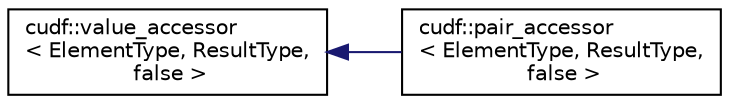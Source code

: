 digraph "Graphical Class Hierarchy"
{
 // LATEX_PDF_SIZE
  edge [fontname="Helvetica",fontsize="10",labelfontname="Helvetica",labelfontsize="10"];
  node [fontname="Helvetica",fontsize="10",shape=record];
  rankdir="LR";
  Node0 [label="cudf::value_accessor\l\< ElementType, ResultType,\l false \>",height=0.2,width=0.4,color="black", fillcolor="white", style="filled",URL="$structcudf_1_1value__accessor_3_01ElementType_00_01ResultType_00_01false_01_4.html",tooltip=" "];
  Node0 -> Node1 [dir="back",color="midnightblue",fontsize="10",style="solid",fontname="Helvetica"];
  Node1 [label="cudf::pair_accessor\l\< ElementType, ResultType,\l false \>",height=0.2,width=0.4,color="black", fillcolor="white", style="filled",URL="$structcudf_1_1pair__accessor_3_01ElementType_00_01ResultType_00_01false_01_4.html",tooltip=" "];
}
